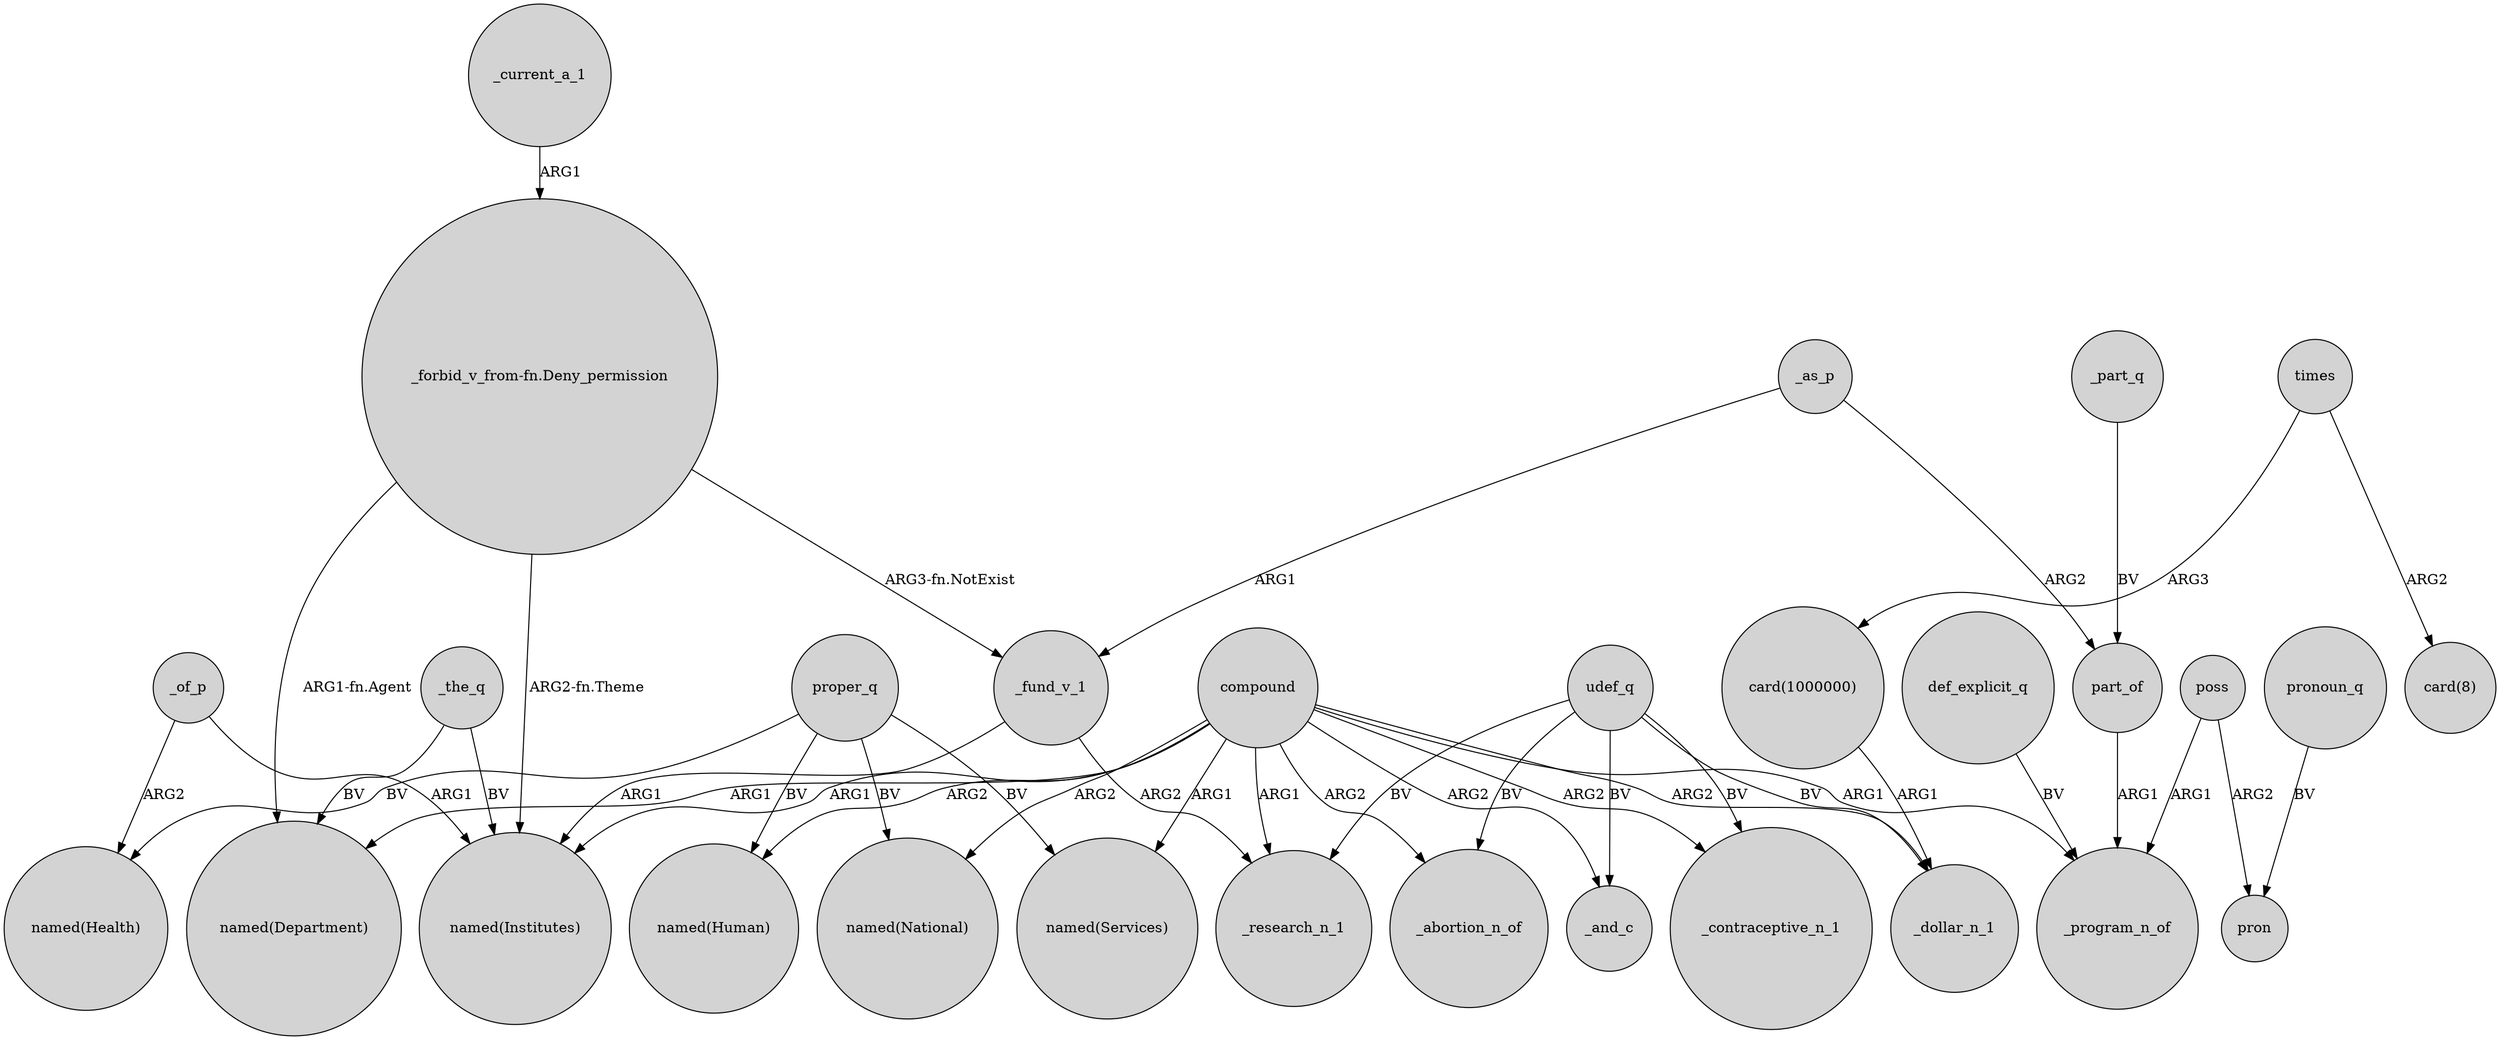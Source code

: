 digraph {
	node [shape=circle style=filled]
	compound -> "named(Human)" [label=ARG2]
	"card(1000000)" -> _dollar_n_1 [label=ARG1]
	"_forbid_v_from-fn.Deny_permission" -> "named(Institutes)" [label="ARG2-fn.Theme"]
	compound -> _contraceptive_n_1 [label=ARG2]
	poss -> pron [label=ARG2]
	_as_p -> part_of [label=ARG2]
	compound -> "named(Services)" [label=ARG1]
	udef_q -> _research_n_1 [label=BV]
	proper_q -> "named(Health)" [label=BV]
	_as_p -> _fund_v_1 [label=ARG1]
	proper_q -> "named(Services)" [label=BV]
	part_of -> _program_n_of [label=ARG1]
	times -> "card(8)" [label=ARG2]
	compound -> _research_n_1 [label=ARG1]
	proper_q -> "named(Human)" [label=BV]
	_part_q -> part_of [label=BV]
	_of_p -> "named(Institutes)" [label=ARG1]
	compound -> "named(National)" [label=ARG2]
	poss -> _program_n_of [label=ARG1]
	pronoun_q -> pron [label=BV]
	compound -> _and_c [label=ARG2]
	def_explicit_q -> _program_n_of [label=BV]
	times -> "card(1000000)" [label=ARG3]
	"_forbid_v_from-fn.Deny_permission" -> _fund_v_1 [label="ARG3-fn.NotExist"]
	_the_q -> "named(Department)" [label=BV]
	compound -> "named(Institutes)" [label=ARG1]
	_fund_v_1 -> "named(Institutes)" [label=ARG1]
	_the_q -> "named(Institutes)" [label=BV]
	_of_p -> "named(Health)" [label=ARG2]
	udef_q -> _abortion_n_of [label=BV]
	proper_q -> "named(National)" [label=BV]
	compound -> _program_n_of [label=ARG1]
	"_forbid_v_from-fn.Deny_permission" -> "named(Department)" [label="ARG1-fn.Agent"]
	compound -> "named(Department)" [label=ARG1]
	_fund_v_1 -> _research_n_1 [label=ARG2]
	compound -> _dollar_n_1 [label=ARG2]
	udef_q -> _and_c [label=BV]
	compound -> _abortion_n_of [label=ARG2]
	udef_q -> _contraceptive_n_1 [label=BV]
	_current_a_1 -> "_forbid_v_from-fn.Deny_permission" [label=ARG1]
	udef_q -> _dollar_n_1 [label=BV]
}
